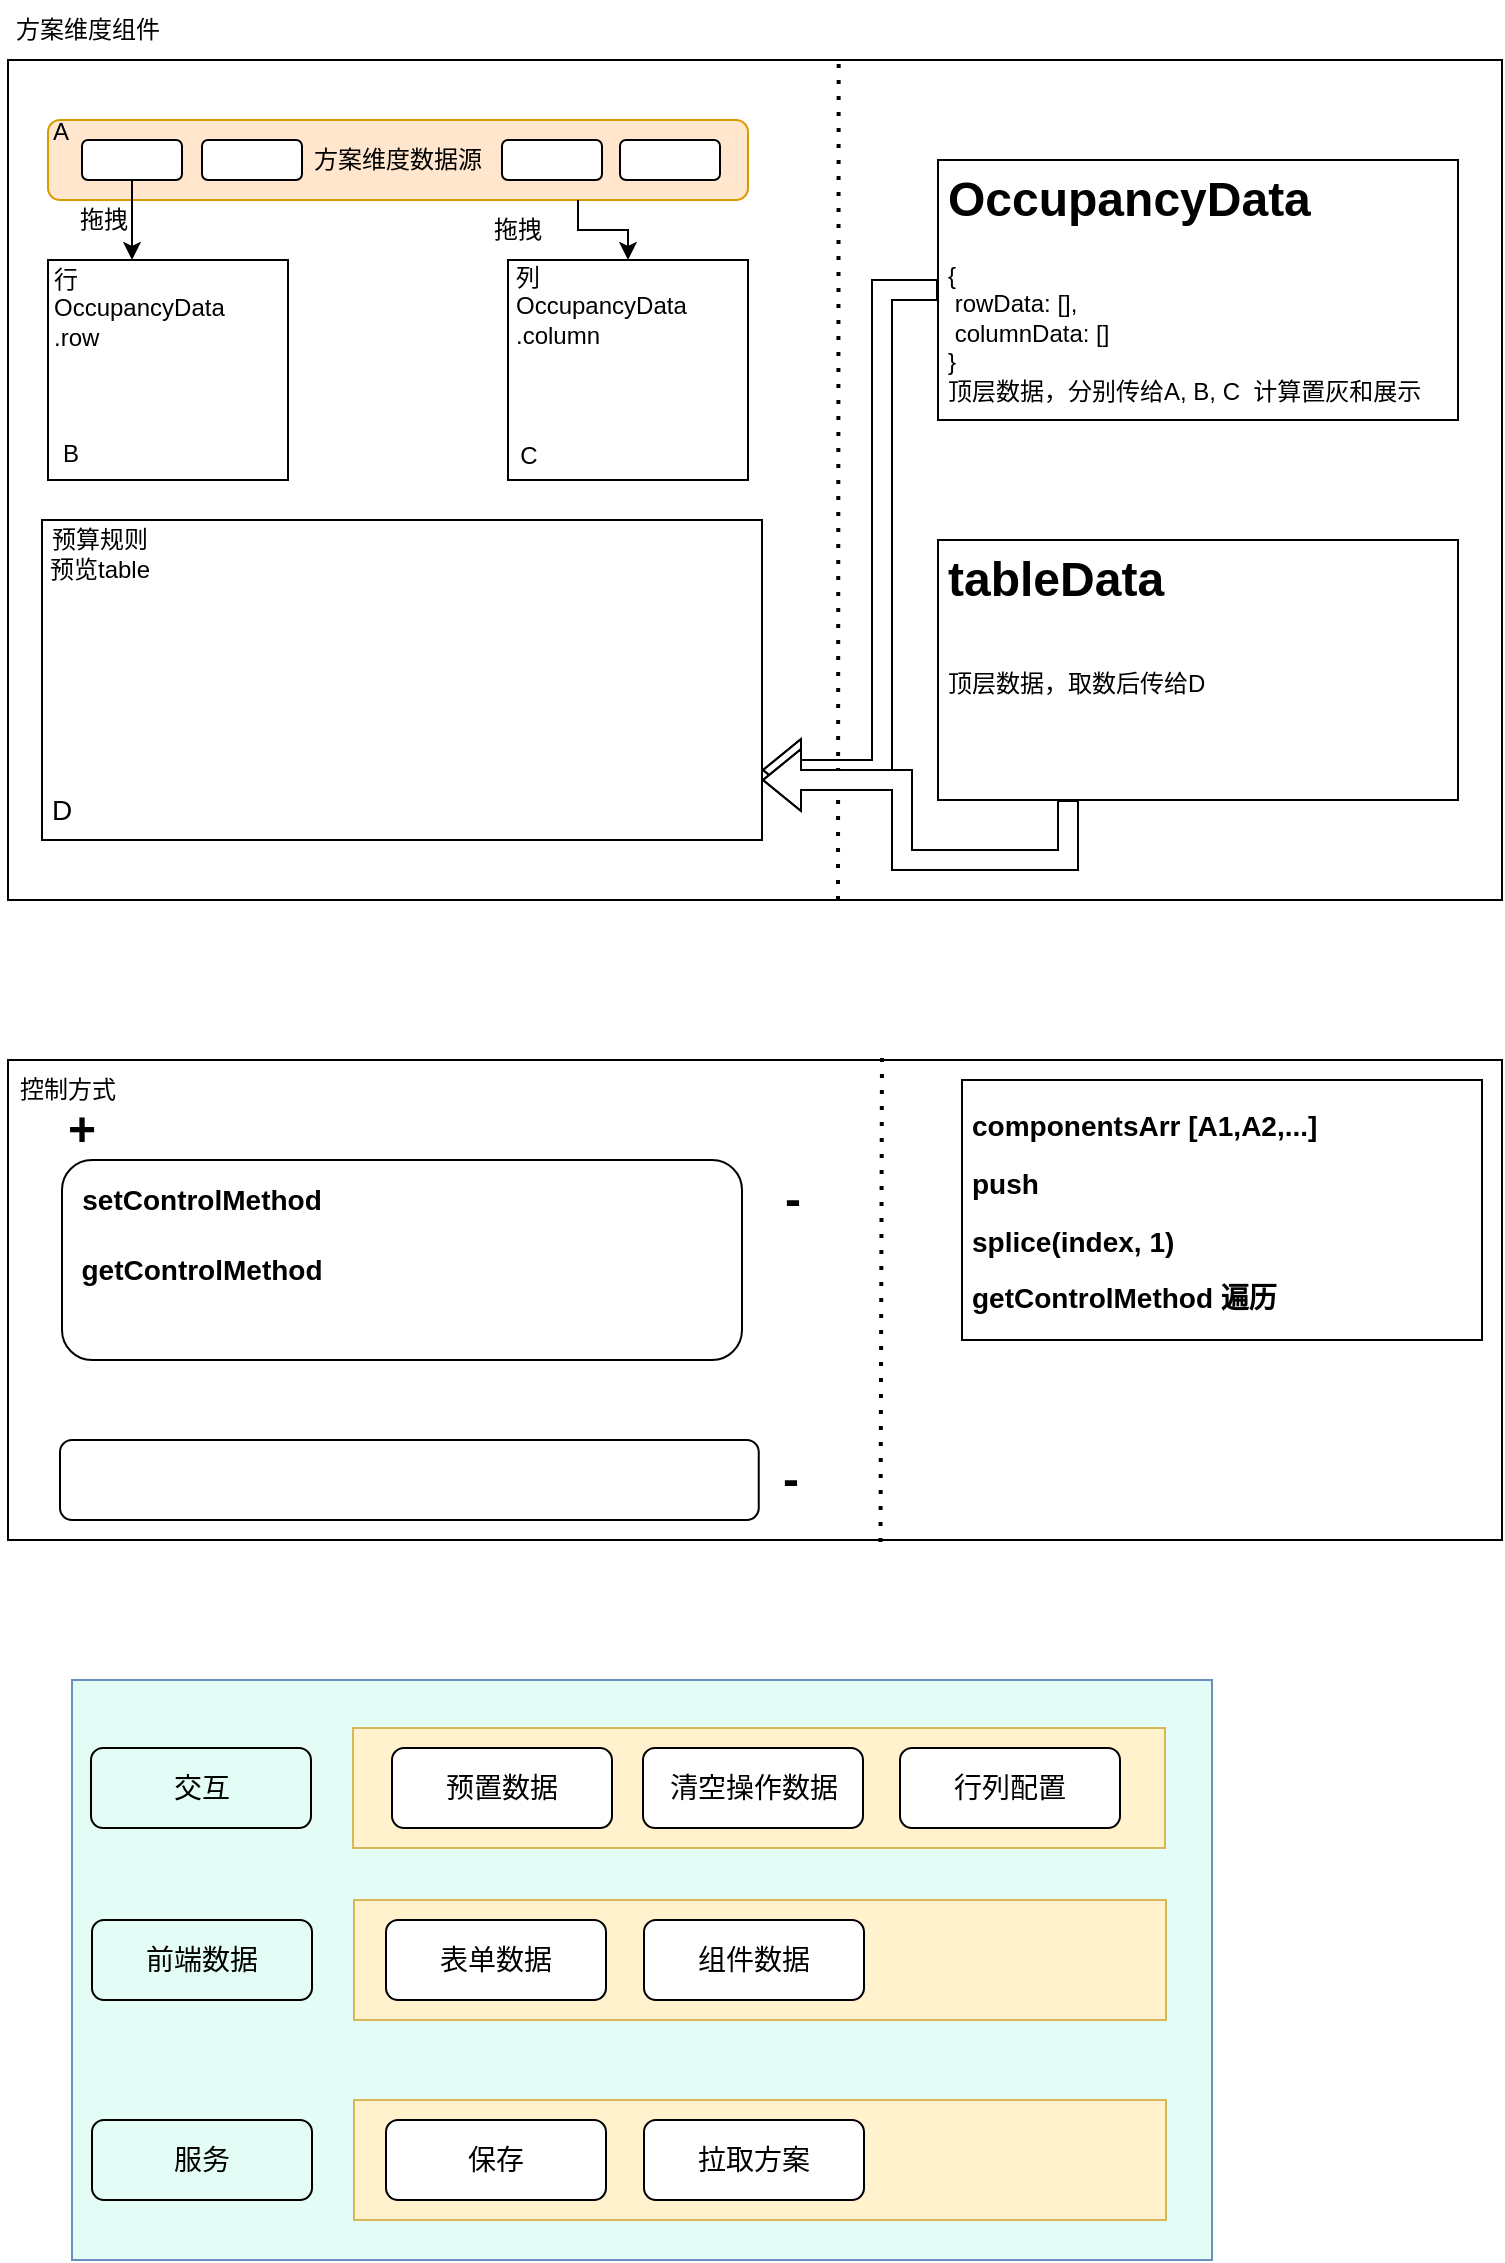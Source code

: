 <mxfile version="16.1.0" type="github">
  <diagram id="qfpWXhSrhyYfTMMbuBGT" name="Page-1">
    <mxGraphModel dx="946" dy="557" grid="1" gridSize="10" guides="1" tooltips="1" connect="1" arrows="1" fold="1" page="1" pageScale="1" pageWidth="827" pageHeight="1169" math="0" shadow="0">
      <root>
        <mxCell id="0" />
        <mxCell id="1" parent="0" />
        <mxCell id="ocRCpTibMpe3HXO2Mhpm-78" value="" style="rounded=0;whiteSpace=wrap;html=1;fontSize=14;strokeColor=#6c8ebf;fillColor=#E3FCF5;" vertex="1" parent="1">
          <mxGeometry x="115" y="860" width="570" height="290" as="geometry" />
        </mxCell>
        <mxCell id="ocRCpTibMpe3HXO2Mhpm-30" value="" style="rounded=0;whiteSpace=wrap;html=1;fontSize=12;strokeColor=default;fillColor=none;" vertex="1" parent="1">
          <mxGeometry x="83" y="550" width="747" height="240" as="geometry" />
        </mxCell>
        <mxCell id="ocRCpTibMpe3HXO2Mhpm-31" value="控制方式" style="text;html=1;strokeColor=none;fillColor=none;align=center;verticalAlign=middle;whiteSpace=wrap;rounded=0;fontSize=12;" vertex="1" parent="1">
          <mxGeometry x="83" y="550" width="60" height="30" as="geometry" />
        </mxCell>
        <mxCell id="ocRCpTibMpe3HXO2Mhpm-36" value="&lt;font style=&quot;font-size: 24px&quot;&gt;&lt;b&gt;+&lt;/b&gt;&lt;/font&gt;" style="text;html=1;strokeColor=none;fillColor=none;align=center;verticalAlign=middle;whiteSpace=wrap;rounded=0;fontSize=12;" vertex="1" parent="1">
          <mxGeometry x="90" y="570" width="60" height="30" as="geometry" />
        </mxCell>
        <mxCell id="ocRCpTibMpe3HXO2Mhpm-43" value="" style="endArrow=none;dashed=1;html=1;dashPattern=1 3;strokeWidth=2;rounded=0;fontSize=24;fillColor=default;entryX=0.585;entryY=-0.008;entryDx=0;entryDy=0;exitX=0.584;exitY=1.004;exitDx=0;exitDy=0;entryPerimeter=0;exitPerimeter=0;" edge="1" parent="1" source="ocRCpTibMpe3HXO2Mhpm-30" target="ocRCpTibMpe3HXO2Mhpm-30">
          <mxGeometry width="50" height="50" relative="1" as="geometry">
            <mxPoint x="630" y="640" as="sourcePoint" />
            <mxPoint x="680" y="590" as="targetPoint" />
          </mxGeometry>
        </mxCell>
        <mxCell id="ocRCpTibMpe3HXO2Mhpm-1" value="方案维度组件" style="text;html=1;strokeColor=none;fillColor=none;align=center;verticalAlign=middle;whiteSpace=wrap;rounded=0;" vertex="1" parent="1">
          <mxGeometry x="83" y="20" width="80" height="30" as="geometry" />
        </mxCell>
        <mxCell id="ocRCpTibMpe3HXO2Mhpm-2" value="" style="rounded=0;whiteSpace=wrap;html=1;fillColor=none;" vertex="1" parent="1">
          <mxGeometry x="83" y="50" width="747" height="420" as="geometry" />
        </mxCell>
        <mxCell id="ocRCpTibMpe3HXO2Mhpm-3" value="方案维度数据源" style="rounded=1;whiteSpace=wrap;html=1;fillColor=#ffe6cc;strokeColor=#d79b00;" vertex="1" parent="1">
          <mxGeometry x="103" y="80" width="350" height="40" as="geometry" />
        </mxCell>
        <mxCell id="ocRCpTibMpe3HXO2Mhpm-4" value="" style="rounded=1;whiteSpace=wrap;html=1;" vertex="1" parent="1">
          <mxGeometry x="120" y="90" width="50" height="20" as="geometry" />
        </mxCell>
        <mxCell id="ocRCpTibMpe3HXO2Mhpm-5" value="" style="rounded=1;whiteSpace=wrap;html=1;" vertex="1" parent="1">
          <mxGeometry x="180" y="90" width="50" height="20" as="geometry" />
        </mxCell>
        <mxCell id="ocRCpTibMpe3HXO2Mhpm-6" value="" style="rounded=1;whiteSpace=wrap;html=1;" vertex="1" parent="1">
          <mxGeometry x="330" y="90" width="50" height="20" as="geometry" />
        </mxCell>
        <mxCell id="ocRCpTibMpe3HXO2Mhpm-7" value="" style="rounded=1;whiteSpace=wrap;html=1;" vertex="1" parent="1">
          <mxGeometry x="389" y="90" width="50" height="20" as="geometry" />
        </mxCell>
        <mxCell id="ocRCpTibMpe3HXO2Mhpm-8" value="" style="rounded=0;whiteSpace=wrap;html=1;" vertex="1" parent="1">
          <mxGeometry x="103" y="150" width="120" height="110" as="geometry" />
        </mxCell>
        <mxCell id="ocRCpTibMpe3HXO2Mhpm-9" value="" style="rounded=0;whiteSpace=wrap;html=1;" vertex="1" parent="1">
          <mxGeometry x="333" y="150" width="120" height="110" as="geometry" />
        </mxCell>
        <mxCell id="ocRCpTibMpe3HXO2Mhpm-10" value="行&lt;span&gt;OccupancyData .row&lt;/span&gt;" style="text;html=1;strokeColor=none;fillColor=none;align=left;verticalAlign=middle;whiteSpace=wrap;rounded=0;" vertex="1" parent="1">
          <mxGeometry x="104" y="159" width="33" height="30" as="geometry" />
        </mxCell>
        <mxCell id="ocRCpTibMpe3HXO2Mhpm-11" value="&lt;font style=&quot;font-size: 12px&quot;&gt;列&lt;span&gt;OccupancyData .column&lt;/span&gt;&lt;br&gt;&lt;/font&gt;" style="text;html=1;strokeColor=none;fillColor=none;align=left;verticalAlign=middle;whiteSpace=wrap;rounded=0;" vertex="1" parent="1">
          <mxGeometry x="335" y="158" width="33" height="30" as="geometry" />
        </mxCell>
        <mxCell id="ocRCpTibMpe3HXO2Mhpm-12" value="" style="endArrow=classic;html=1;rounded=0;exitX=0.5;exitY=1;exitDx=0;exitDy=0;entryX=0.35;entryY=0;entryDx=0;entryDy=0;entryPerimeter=0;" edge="1" parent="1" source="ocRCpTibMpe3HXO2Mhpm-4" target="ocRCpTibMpe3HXO2Mhpm-8">
          <mxGeometry width="50" height="50" relative="1" as="geometry">
            <mxPoint x="140" y="140" as="sourcePoint" />
            <mxPoint x="190" y="90" as="targetPoint" />
          </mxGeometry>
        </mxCell>
        <mxCell id="ocRCpTibMpe3HXO2Mhpm-13" value="拖拽" style="text;html=1;strokeColor=none;fillColor=none;align=center;verticalAlign=middle;whiteSpace=wrap;rounded=0;" vertex="1" parent="1">
          <mxGeometry x="101" y="115" width="60" height="30" as="geometry" />
        </mxCell>
        <mxCell id="ocRCpTibMpe3HXO2Mhpm-16" value="&lt;h1&gt;OccupancyData&amp;nbsp;&lt;/h1&gt;&lt;div&gt;{&lt;/div&gt;&lt;div&gt;&lt;span style=&quot;white-space: pre&quot;&gt;	&lt;/span&gt;rowData: [],&lt;br&gt;&lt;/div&gt;&lt;div&gt;&lt;span style=&quot;white-space: pre&quot;&gt;	&lt;/span&gt;columnData: []&lt;br&gt;&lt;/div&gt;&lt;div&gt;}&lt;/div&gt;&lt;div&gt;顶层数据，分别传给A, B, C&amp;nbsp; 计算置灰和展示&lt;/div&gt;" style="text;html=1;strokeColor=default;fillColor=none;spacing=5;spacingTop=-20;whiteSpace=wrap;overflow=hidden;rounded=0;" vertex="1" parent="1">
          <mxGeometry x="548" y="100" width="260" height="130" as="geometry" />
        </mxCell>
        <mxCell id="ocRCpTibMpe3HXO2Mhpm-17" value="A" style="text;html=1;strokeColor=none;fillColor=none;align=center;verticalAlign=middle;whiteSpace=wrap;rounded=0;" vertex="1" parent="1">
          <mxGeometry x="104" y="81" width="11" height="10" as="geometry" />
        </mxCell>
        <mxCell id="ocRCpTibMpe3HXO2Mhpm-18" value="B" style="text;html=1;strokeColor=none;fillColor=none;align=center;verticalAlign=middle;whiteSpace=wrap;rounded=0;" vertex="1" parent="1">
          <mxGeometry x="109" y="242" width="11" height="10" as="geometry" />
        </mxCell>
        <mxCell id="ocRCpTibMpe3HXO2Mhpm-19" value="C" style="text;html=1;strokeColor=none;fillColor=none;align=center;verticalAlign=middle;whiteSpace=wrap;rounded=0;" vertex="1" parent="1">
          <mxGeometry x="338" y="243" width="11" height="10" as="geometry" />
        </mxCell>
        <mxCell id="ocRCpTibMpe3HXO2Mhpm-20" value="拖拽" style="text;html=1;strokeColor=none;fillColor=none;align=center;verticalAlign=middle;whiteSpace=wrap;rounded=0;" vertex="1" parent="1">
          <mxGeometry x="308" y="120" width="60" height="30" as="geometry" />
        </mxCell>
        <mxCell id="ocRCpTibMpe3HXO2Mhpm-21" value="" style="endArrow=classic;html=1;rounded=0;exitX=1;exitY=0;exitDx=0;exitDy=0;entryX=0.5;entryY=0;entryDx=0;entryDy=0;" edge="1" parent="1" source="ocRCpTibMpe3HXO2Mhpm-20" target="ocRCpTibMpe3HXO2Mhpm-9">
          <mxGeometry width="50" height="50" relative="1" as="geometry">
            <mxPoint x="155" y="120" as="sourcePoint" />
            <mxPoint x="155" y="160" as="targetPoint" />
            <Array as="points">
              <mxPoint x="368" y="135" />
              <mxPoint x="393" y="135" />
            </Array>
          </mxGeometry>
        </mxCell>
        <mxCell id="ocRCpTibMpe3HXO2Mhpm-23" value="" style="endArrow=none;dashed=1;html=1;dashPattern=1 3;strokeWidth=2;rounded=0;fontSize=12;entryX=0.556;entryY=-0.002;entryDx=0;entryDy=0;entryPerimeter=0;" edge="1" parent="1" target="ocRCpTibMpe3HXO2Mhpm-2">
          <mxGeometry width="50" height="50" relative="1" as="geometry">
            <mxPoint x="498" y="470" as="sourcePoint" />
            <mxPoint x="440" y="290" as="targetPoint" />
          </mxGeometry>
        </mxCell>
        <mxCell id="ocRCpTibMpe3HXO2Mhpm-25" value="" style="rounded=0;whiteSpace=wrap;html=1;fontSize=12;strokeColor=default;" vertex="1" parent="1">
          <mxGeometry x="100" y="280" width="360" height="160" as="geometry" />
        </mxCell>
        <mxCell id="ocRCpTibMpe3HXO2Mhpm-26" value="预算规则预览table" style="text;html=1;strokeColor=none;fillColor=none;align=center;verticalAlign=middle;whiteSpace=wrap;rounded=0;fontSize=12;" vertex="1" parent="1">
          <mxGeometry x="99" y="282" width="60" height="30" as="geometry" />
        </mxCell>
        <mxCell id="ocRCpTibMpe3HXO2Mhpm-27" value="" style="shape=flexArrow;endArrow=classic;html=1;rounded=0;fontSize=12;exitX=0;exitY=0.5;exitDx=0;exitDy=0;" edge="1" parent="1" source="ocRCpTibMpe3HXO2Mhpm-16">
          <mxGeometry width="50" height="50" relative="1" as="geometry">
            <mxPoint x="390" y="340" as="sourcePoint" />
            <mxPoint x="460" y="405" as="targetPoint" />
            <Array as="points">
              <mxPoint x="520" y="165" />
              <mxPoint x="520" y="290" />
              <mxPoint x="520" y="405" />
            </Array>
          </mxGeometry>
        </mxCell>
        <mxCell id="ocRCpTibMpe3HXO2Mhpm-28" value="&lt;h1&gt;tableData&amp;nbsp;&lt;/h1&gt;&lt;div&gt;&lt;br&gt;&lt;/div&gt;&lt;div&gt;顶层数据，取数后传给D&amp;nbsp;&lt;/div&gt;" style="text;html=1;strokeColor=default;fillColor=none;spacing=5;spacingTop=-20;whiteSpace=wrap;overflow=hidden;rounded=0;" vertex="1" parent="1">
          <mxGeometry x="548" y="290" width="260" height="130" as="geometry" />
        </mxCell>
        <mxCell id="ocRCpTibMpe3HXO2Mhpm-29" value="" style="shape=flexArrow;endArrow=classic;html=1;rounded=0;fontSize=12;exitX=0.25;exitY=1;exitDx=0;exitDy=0;fillColor=default;" edge="1" parent="1" source="ocRCpTibMpe3HXO2Mhpm-28">
          <mxGeometry width="50" height="50" relative="1" as="geometry">
            <mxPoint x="390" y="340" as="sourcePoint" />
            <mxPoint x="460" y="410" as="targetPoint" />
            <Array as="points">
              <mxPoint x="613" y="450" />
              <mxPoint x="530" y="450" />
              <mxPoint x="530" y="410" />
            </Array>
          </mxGeometry>
        </mxCell>
        <mxCell id="ocRCpTibMpe3HXO2Mhpm-33" value="" style="rounded=1;whiteSpace=wrap;html=1;fontSize=12;strokeColor=default;fillColor=default;" vertex="1" parent="1">
          <mxGeometry x="110" y="600" width="340" height="100" as="geometry" />
        </mxCell>
        <mxCell id="ocRCpTibMpe3HXO2Mhpm-37" value="&lt;font style=&quot;font-size: 24px&quot;&gt;&lt;b&gt;-&lt;/b&gt;&lt;/font&gt;" style="text;html=1;strokeColor=none;fillColor=none;align=center;verticalAlign=middle;whiteSpace=wrap;rounded=0;fontSize=12;" vertex="1" parent="1">
          <mxGeometry x="451.25" y="605" width="48.75" height="30" as="geometry" />
        </mxCell>
        <mxCell id="ocRCpTibMpe3HXO2Mhpm-51" value="&lt;h1&gt;&lt;span style=&quot;font-size: 14px&quot;&gt;componentsArr [A1,A2,...]&lt;br&gt;push&lt;br&gt;splice(index, 1)&lt;br&gt;getControlMethod 遍历&lt;/span&gt;&lt;/h1&gt;" style="text;html=1;strokeColor=default;fillColor=none;spacing=5;spacingTop=-20;whiteSpace=wrap;overflow=hidden;rounded=0;" vertex="1" parent="1">
          <mxGeometry x="560" y="560" width="260" height="130" as="geometry" />
        </mxCell>
        <mxCell id="ocRCpTibMpe3HXO2Mhpm-52" value="D" style="text;html=1;strokeColor=none;fillColor=none;align=center;verticalAlign=middle;whiteSpace=wrap;rounded=0;fontSize=14;" vertex="1" parent="1">
          <mxGeometry x="79.5" y="410" width="60" height="30" as="geometry" />
        </mxCell>
        <mxCell id="ocRCpTibMpe3HXO2Mhpm-53" value="" style="group" vertex="1" connectable="0" parent="1">
          <mxGeometry x="109" y="740" width="390" height="40" as="geometry" />
        </mxCell>
        <mxCell id="ocRCpTibMpe3HXO2Mhpm-45" value="" style="rounded=1;whiteSpace=wrap;html=1;fontSize=12;strokeColor=default;fillColor=default;" vertex="1" parent="ocRCpTibMpe3HXO2Mhpm-53">
          <mxGeometry width="349.375" height="40" as="geometry" />
        </mxCell>
        <mxCell id="ocRCpTibMpe3HXO2Mhpm-46" value="&lt;font style=&quot;font-size: 24px&quot;&gt;&lt;b&gt;-&lt;/b&gt;&lt;/font&gt;" style="text;html=1;strokeColor=none;fillColor=none;align=center;verticalAlign=middle;whiteSpace=wrap;rounded=0;fontSize=12;" vertex="1" parent="ocRCpTibMpe3HXO2Mhpm-53">
          <mxGeometry x="341.25" y="5" width="48.75" height="30" as="geometry" />
        </mxCell>
        <mxCell id="ocRCpTibMpe3HXO2Mhpm-54" value="&lt;h1 style=&quot;text-align: left&quot;&gt;&lt;span style=&quot;font-size: 14px&quot;&gt;setControlMethod&lt;/span&gt;&lt;/h1&gt;" style="text;html=1;strokeColor=none;fillColor=none;align=center;verticalAlign=middle;whiteSpace=wrap;rounded=0;fontSize=14;" vertex="1" parent="1">
          <mxGeometry x="150" y="600" width="60" height="30" as="geometry" />
        </mxCell>
        <mxCell id="ocRCpTibMpe3HXO2Mhpm-55" value="&lt;h1 style=&quot;text-align: left&quot;&gt;&lt;span style=&quot;font-size: 14px&quot;&gt;getControlMethod&lt;/span&gt;&lt;/h1&gt;" style="text;html=1;strokeColor=none;fillColor=none;align=center;verticalAlign=middle;whiteSpace=wrap;rounded=0;fontSize=14;" vertex="1" parent="1">
          <mxGeometry x="150" y="635" width="60" height="30" as="geometry" />
        </mxCell>
        <mxCell id="ocRCpTibMpe3HXO2Mhpm-79" value="" style="group" vertex="1" connectable="0" parent="1">
          <mxGeometry x="124.5" y="884" width="537.5" height="246" as="geometry" />
        </mxCell>
        <mxCell id="ocRCpTibMpe3HXO2Mhpm-69" value="" style="group" vertex="1" connectable="0" parent="ocRCpTibMpe3HXO2Mhpm-79">
          <mxGeometry width="537" height="60" as="geometry" />
        </mxCell>
        <mxCell id="ocRCpTibMpe3HXO2Mhpm-63" value="" style="rounded=0;whiteSpace=wrap;html=1;fontSize=14;strokeColor=#d6b656;fillColor=#fff2cc;" vertex="1" parent="ocRCpTibMpe3HXO2Mhpm-69">
          <mxGeometry x="131" width="406" height="60" as="geometry" />
        </mxCell>
        <mxCell id="ocRCpTibMpe3HXO2Mhpm-58" value="行列配置" style="rounded=1;whiteSpace=wrap;html=1;fontSize=14;strokeColor=default;fillColor=default;" vertex="1" parent="ocRCpTibMpe3HXO2Mhpm-69">
          <mxGeometry x="404.5" y="10" width="110" height="40" as="geometry" />
        </mxCell>
        <mxCell id="ocRCpTibMpe3HXO2Mhpm-60" value="交互" style="rounded=1;whiteSpace=wrap;html=1;fontSize=14;strokeColor=default;fillColor=none;" vertex="1" parent="ocRCpTibMpe3HXO2Mhpm-69">
          <mxGeometry y="10" width="110" height="40" as="geometry" />
        </mxCell>
        <mxCell id="ocRCpTibMpe3HXO2Mhpm-61" value="清空操作数据" style="rounded=1;whiteSpace=wrap;html=1;fontSize=14;strokeColor=default;fillColor=default;" vertex="1" parent="ocRCpTibMpe3HXO2Mhpm-69">
          <mxGeometry x="276" y="10" width="110" height="40" as="geometry" />
        </mxCell>
        <mxCell id="ocRCpTibMpe3HXO2Mhpm-72" value="预置数据" style="rounded=1;whiteSpace=wrap;html=1;fontSize=14;strokeColor=default;fillColor=default;" vertex="1" parent="ocRCpTibMpe3HXO2Mhpm-69">
          <mxGeometry x="150.5" y="10" width="110" height="40" as="geometry" />
        </mxCell>
        <mxCell id="ocRCpTibMpe3HXO2Mhpm-70" value="" style="group" vertex="1" connectable="0" parent="ocRCpTibMpe3HXO2Mhpm-79">
          <mxGeometry x="0.5" y="186" width="537" height="60" as="geometry" />
        </mxCell>
        <mxCell id="ocRCpTibMpe3HXO2Mhpm-64" value="服务" style="rounded=1;whiteSpace=wrap;html=1;fontSize=14;strokeColor=default;fillColor=none;" vertex="1" parent="ocRCpTibMpe3HXO2Mhpm-70">
          <mxGeometry y="10" width="110" height="40" as="geometry" />
        </mxCell>
        <mxCell id="ocRCpTibMpe3HXO2Mhpm-66" value="" style="rounded=0;whiteSpace=wrap;html=1;fontSize=14;strokeColor=#d6b656;fillColor=#fff2cc;" vertex="1" parent="ocRCpTibMpe3HXO2Mhpm-70">
          <mxGeometry x="131" width="406" height="60" as="geometry" />
        </mxCell>
        <mxCell id="ocRCpTibMpe3HXO2Mhpm-67" value="保存" style="rounded=1;whiteSpace=wrap;html=1;fontSize=14;strokeColor=default;fillColor=default;" vertex="1" parent="ocRCpTibMpe3HXO2Mhpm-70">
          <mxGeometry x="147" y="10" width="110" height="40" as="geometry" />
        </mxCell>
        <mxCell id="ocRCpTibMpe3HXO2Mhpm-68" value="拉取方案" style="rounded=1;whiteSpace=wrap;html=1;fontSize=14;strokeColor=default;fillColor=default;" vertex="1" parent="ocRCpTibMpe3HXO2Mhpm-70">
          <mxGeometry x="276" y="10" width="110" height="40" as="geometry" />
        </mxCell>
        <mxCell id="ocRCpTibMpe3HXO2Mhpm-73" value="" style="group" vertex="1" connectable="0" parent="ocRCpTibMpe3HXO2Mhpm-79">
          <mxGeometry x="0.5" y="86" width="537" height="60" as="geometry" />
        </mxCell>
        <mxCell id="ocRCpTibMpe3HXO2Mhpm-74" value="前端数据" style="rounded=1;whiteSpace=wrap;html=1;fontSize=14;strokeColor=default;fillColor=none;" vertex="1" parent="ocRCpTibMpe3HXO2Mhpm-73">
          <mxGeometry y="10" width="110" height="40" as="geometry" />
        </mxCell>
        <mxCell id="ocRCpTibMpe3HXO2Mhpm-75" value="" style="rounded=0;whiteSpace=wrap;html=1;fontSize=14;strokeColor=#d6b656;fillColor=#fff2cc;" vertex="1" parent="ocRCpTibMpe3HXO2Mhpm-73">
          <mxGeometry x="131" width="406" height="60" as="geometry" />
        </mxCell>
        <mxCell id="ocRCpTibMpe3HXO2Mhpm-76" value="表单数据" style="rounded=1;whiteSpace=wrap;html=1;fontSize=14;strokeColor=default;fillColor=default;" vertex="1" parent="ocRCpTibMpe3HXO2Mhpm-73">
          <mxGeometry x="147" y="10" width="110" height="40" as="geometry" />
        </mxCell>
        <mxCell id="ocRCpTibMpe3HXO2Mhpm-77" value="组件数据" style="rounded=1;whiteSpace=wrap;html=1;fontSize=14;strokeColor=default;fillColor=default;" vertex="1" parent="ocRCpTibMpe3HXO2Mhpm-73">
          <mxGeometry x="276" y="10" width="110" height="40" as="geometry" />
        </mxCell>
      </root>
    </mxGraphModel>
  </diagram>
</mxfile>
